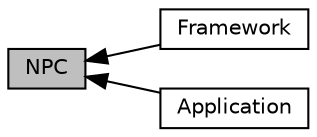 digraph "NPC"
{
  edge [fontname="Helvetica",fontsize="10",labelfontname="Helvetica",labelfontsize="10"];
  node [fontname="Helvetica",fontsize="10",shape=record];
  rankdir=LR;
  Node2 [label="Framework",height=0.2,width=0.4,color="black", fillcolor="white", style="filled",URL="$group___framework.html"];
  Node0 [label="NPC",height=0.2,width=0.4,color="black", fillcolor="grey75", style="filled", fontcolor="black"];
  Node1 [label="Application",height=0.2,width=0.4,color="black", fillcolor="white", style="filled",URL="$group___application.html"];
  Node0->Node1 [shape=plaintext, dir="back", style="solid"];
  Node0->Node2 [shape=plaintext, dir="back", style="solid"];
}
